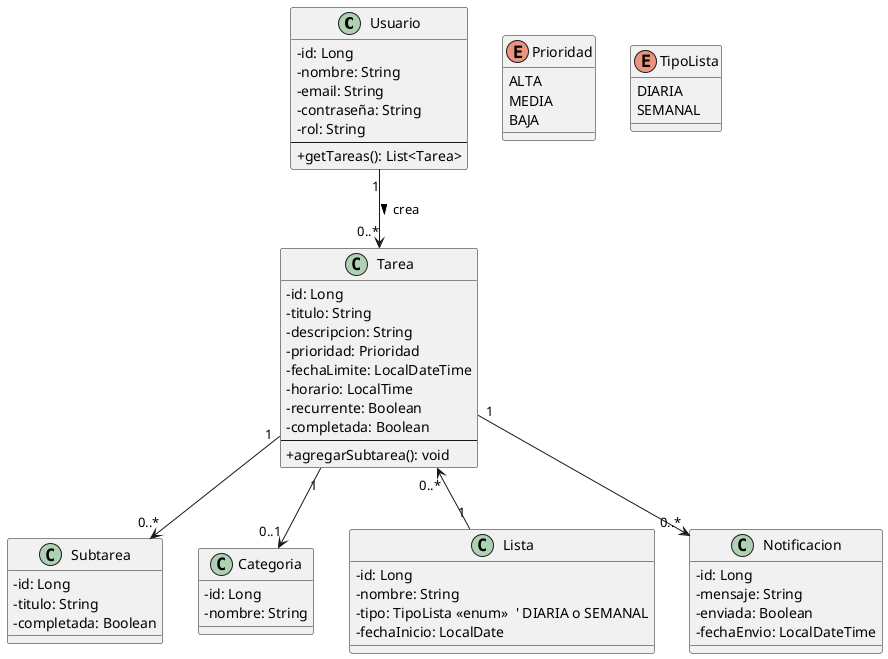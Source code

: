 @startuml
skinparam classAttributeIconSize 0

'===== ENTIDADES PRINCIPALES =====
class Usuario {
  - id: Long
  - nombre: String
  - email: String
  - contraseña: String
  - rol: String
  --
  +getTareas(): List<Tarea>
}

class Tarea {
  - id: Long
  - titulo: String
  - descripcion: String
  - prioridad: Prioridad
  - fechaLimite: LocalDateTime
  - horario: LocalTime
  - recurrente: Boolean
  - completada: Boolean
  --
  +agregarSubtarea(): void
}

class Subtarea {
  - id: Long
  - titulo: String
  - completada: Boolean
}

class Categoria {
  - id: Long
  - nombre: String
}

class Lista {
  - id: Long
  - nombre: String
  - tipo: TipoLista <<enum>>  ' DIARIA o SEMANAL
  - fechaInicio: LocalDate
}

class Notificacion {
  - id: Long
  - mensaje: String
  - enviada: Boolean
  - fechaEnvio: LocalDateTime
}

enum Prioridad {
  ALTA
  MEDIA
  BAJA
}

enum TipoLista {
  DIARIA
  SEMANAL
}

'===== RELACIONES =====

Usuario "1" --> "0..*" Tarea : crea >
Tarea "1" --> "0..*" Subtarea
Tarea "1" --> "0..1" Categoria
Tarea "0..*" <-- "1" Lista
Tarea "1" --> "0..*" Notificacion

@enduml
